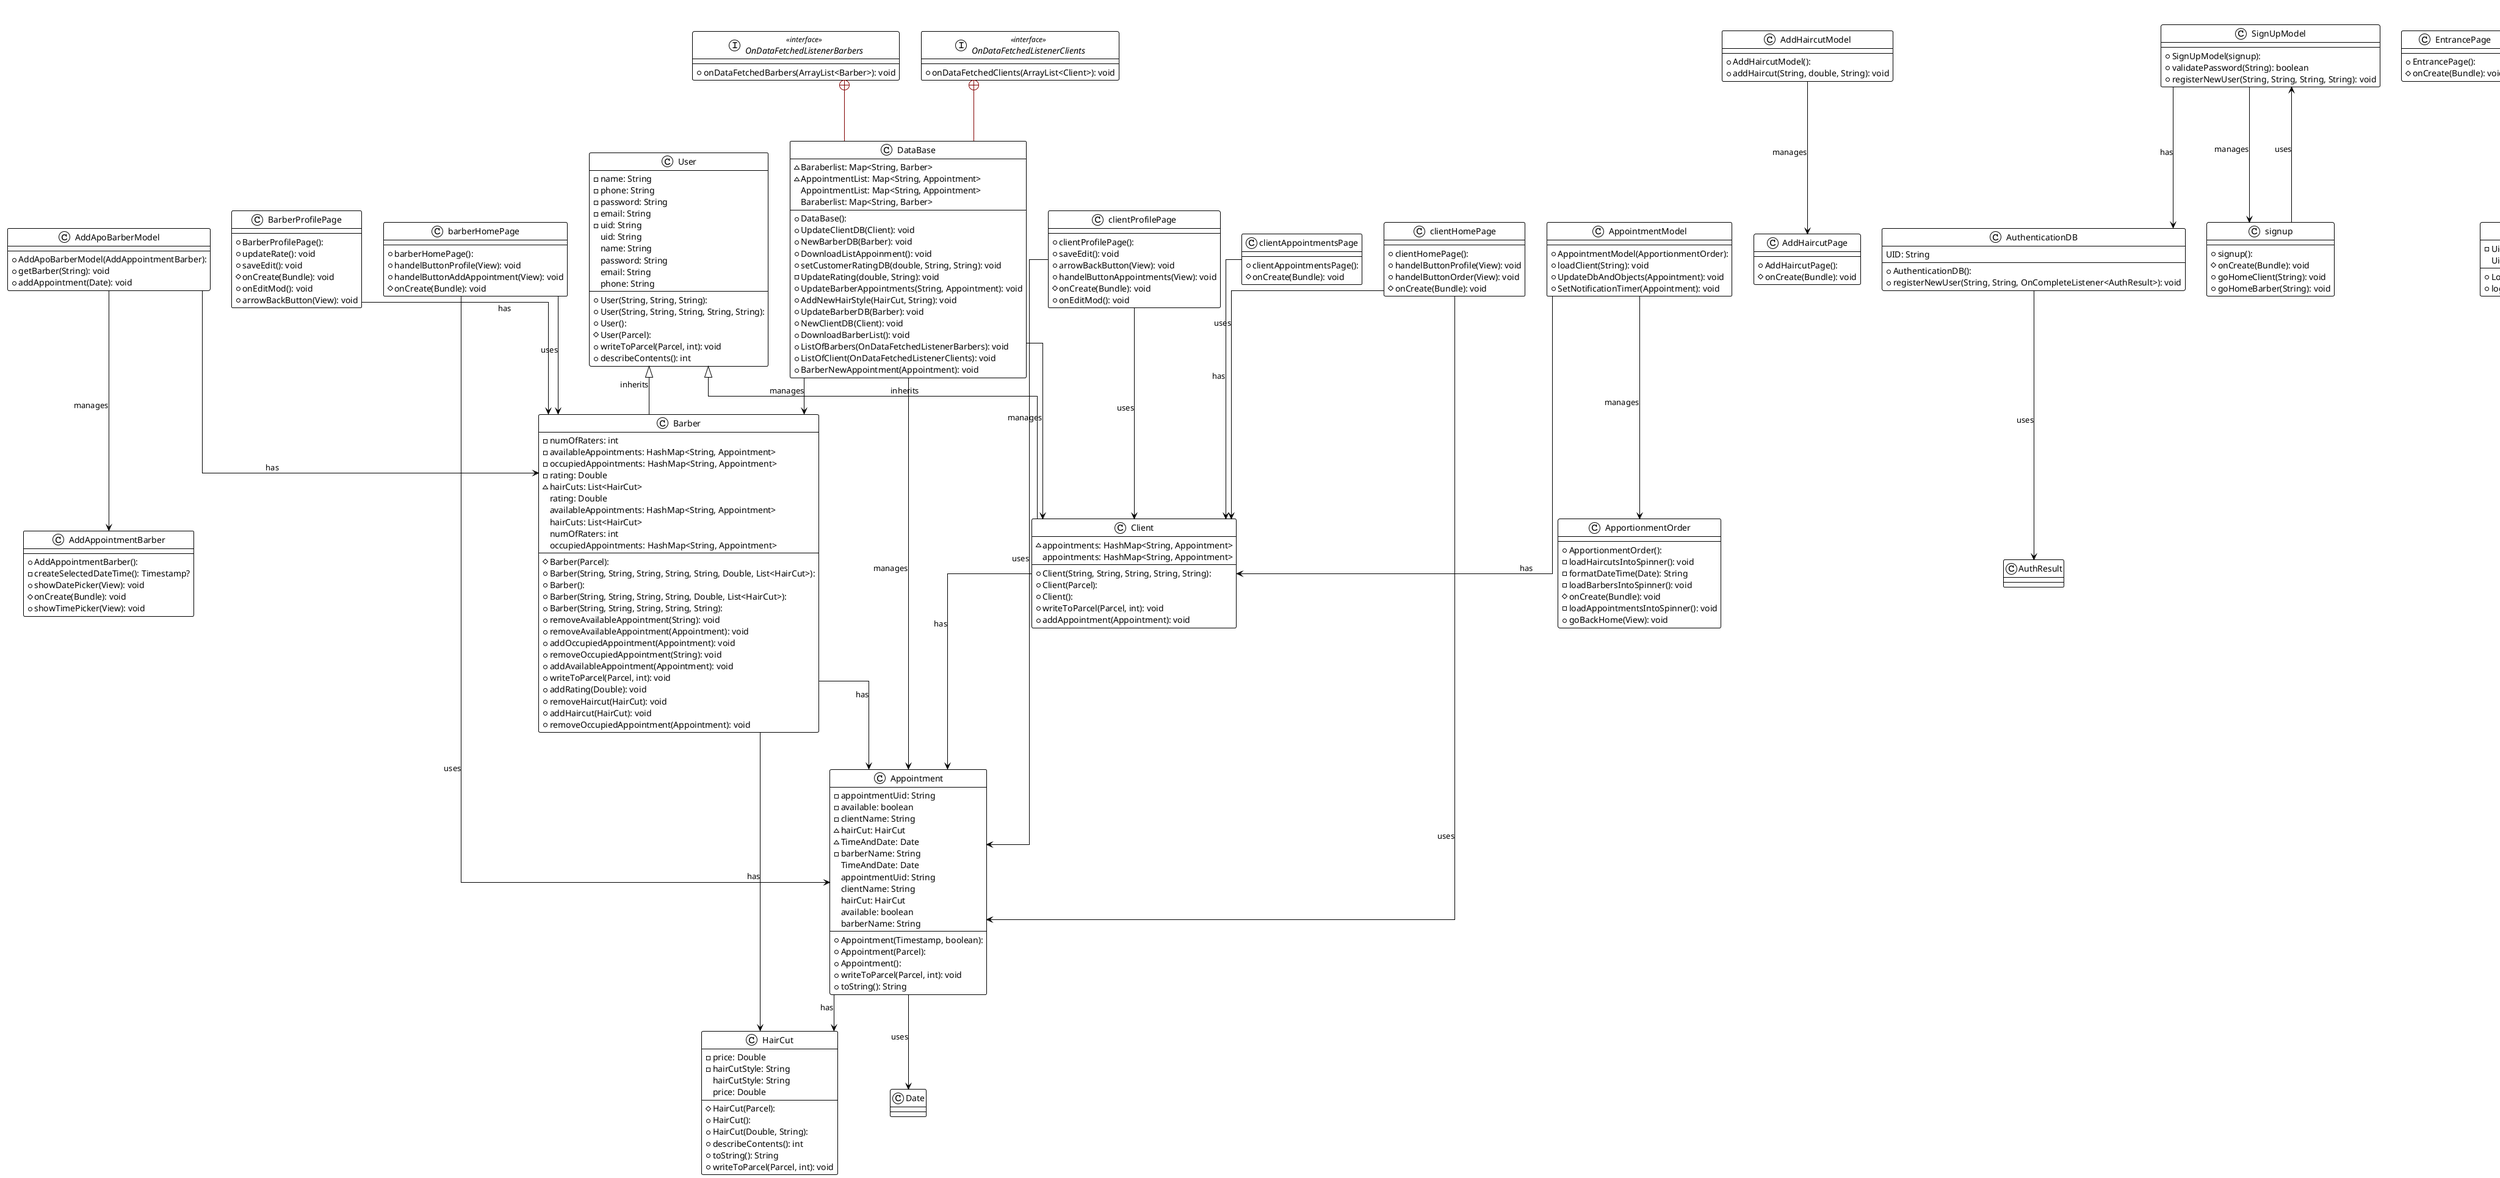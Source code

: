 @startuml

!theme plain
top to bottom direction
skinparam linetype ortho

class AddApoBarberModel {
  + AddApoBarberModel(AddAppointmentBarber):
  + getBarber(String): void
  + addAppointment(Date): void
}
class AddAppointmentBarber {
  + AddAppointmentBarber():
  - createSelectedDateTime(): Timestamp?
  + showDatePicker(View): void
  # onCreate(Bundle): void
  + showTimePicker(View): void
}
class AddHaircutModel {
  + AddHaircutModel():
  + addHaircut(String, double, String): void
}
class AddHaircutPage {
  + AddHaircutPage():
  # onCreate(Bundle): void
}
class Appointment {
  + Appointment(Timestamp, boolean):
  + Appointment(Parcel):
  + Appointment():
  - appointmentUid: String
  - available: boolean
  - clientName: String
  ~ hairCut: HairCut
  ~ TimeAndDate: Date
  - barberName: String
  + writeToParcel(Parcel, int): void
  + toString(): String
   TimeAndDate: Date
   appointmentUid: String
   clientName: String
   hairCut: HairCut
   available: boolean
   barberName: String
}
class AppointmentModel {
  + AppointmentModel(ApportionmentOrder):
  + loadClient(String): void
  + UpdateDbAndObjects(Appointment): void
  + SetNotificationTimer(Appointment): void
}
class ApportionmentOrder {
  + ApportionmentOrder():
  - loadHaircutsIntoSpinner(): void
  - formatDateTime(Date): String
  - loadBarbersIntoSpinner(): void
  # onCreate(Bundle): void
  - loadAppointmentsIntoSpinner(): void
  + goBackHome(View): void
}
class AuthenticationDB {
  + AuthenticationDB():
  + registerNewUser(String, String, OnCompleteListener<AuthResult>): void
   UID: String
}
class Barber {
  # Barber(Parcel):
  + Barber(String, String, String, String, String, Double, List<HairCut>):
  + Barber():
  + Barber(String, String, String, String, Double, List<HairCut>):
  + Barber(String, String, String, String, String):
  - numOfRaters: int
  - availableAppointments: HashMap<String, Appointment>
  - occupiedAppointments: HashMap<String, Appointment>
  - rating: Double
  ~ hairCuts: List<HairCut>
  + removeAvailableAppointment(String): void
  + removeAvailableAppointment(Appointment): void
  + addOccupiedAppointment(Appointment): void
  + removeOccupiedAppointment(String): void
  + addAvailableAppointment(Appointment): void
  + writeToParcel(Parcel, int): void
  + addRating(Double): void
  + removeHaircut(HairCut): void
  + addHaircut(HairCut): void
  + removeOccupiedAppointment(Appointment): void
   rating: Double
   availableAppointments: HashMap<String, Appointment>
   hairCuts: List<HairCut>
   numOfRaters: int
   occupiedAppointments: HashMap<String, Appointment>
}
class BarberProfilePage {
  + BarberProfilePage():
  + updateRate(): void
  + saveEdit(): void
  # onCreate(Bundle): void
  + onEditMod(): void
  + arrowBackButton(View): void
}
class Client {
  + Client(String, String, String, String, String):
  + Client(Parcel):
  + Client():
  ~ appointments: HashMap<String, Appointment>
  + writeToParcel(Parcel, int): void
  + addAppointment(Appointment): void
   appointments: HashMap<String, Appointment>
}
class DataBase {
  + DataBase():
  ~ Baraberlist: Map<String, Barber>
  ~ AppointmentList: Map<String, Appointment>
  + UpdateClientDB(Client): void
  + NewBarberDB(Barber): void
  + DownloadListAppoinment(): void
  + setCustomerRatingDB(double, String, String): void
  - UpdateRating(double, String): void
  + UpdateBarberAppointments(String, Appointment): void
  + AddNewHairStyle(HairCut, String): void
  + UpdateBarberDB(Barber): void
  + NewClientDB(Client): void
  + DownloadBarberList(): void
  + ListOfBarbers(OnDataFetchedListenerBarbers): void
  + ListOfClient(OnDataFetchedListenerClients): void
  + BarberNewAppointment(Appointment): void
   AppointmentList: Map<String, Appointment>
   Baraberlist: Map<String, Barber>
}
class EntrancePage {
  + EntrancePage():
  # onCreate(Bundle): void
}
class HairCut {
  # HairCut(Parcel):
  + HairCut():
  + HairCut(Double, String):
  - price: Double
  - hairCutStyle: String
  + describeContents(): int
  + toString(): String
  + writeToParcel(Parcel, int): void
   hairCutStyle: String
   price: Double
}
class LogInPage {
  + LogInPage():
  + goHomeCustomer(String): void
  + goHomeBarber(String): void
  # onCreate(Bundle): void
}
class LoginModel {
  + LoginModel():
  - Uid: String
  + loginUser(String, String, OnUserLoggedInListener): void
   Uid: String
}
interface OnDataFetchedListenerBarbers << interface >> {
  + onDataFetchedBarbers(ArrayList<Barber>): void
}
interface OnDataFetchedListenerClients << interface >> {
  + onDataFetchedClients(ArrayList<Client>): void
}
interface OnUserLoggedInListener << interface >> {
  + onFailure(String): void
  + onUserLoggedIn(String): void
}
class RateNotificationManager {
  + RateNotificationManager():
  - sendRateNotification(Context, String, String): void
  + createNotificationChannel(Context): void
  + scheduleNotification(Context, String, String, Appointment): void
  - getNotificationBuilder(Context, PendingIntent): Builder
  - getPendingIntent(Context, String, String): PendingIntent
}
class RattingPage {
  + RattingPage():
  # onCreate(Bundle): void
}
class SignUpModel {
  + SignUpModel(signup):
  + validatePassword(String): boolean
  + registerNewUser(String, String, String, String): void
}
class User {
  + User(String, String, String):
  + User(String, String, String, String, String):
  + User():
  # User(Parcel):
  - name: String
  - phone: String
  - password: String
  - email: String
  - uid: String
  + writeToParcel(Parcel, int): void
  + describeContents(): int
   uid: String
   name: String
   password: String
   email: String
   phone: String
}
class barberHomePage {
  + barberHomePage():
  + handelButtonProfile(View): void
  + handelButtonAddAppointment(View): void
  # onCreate(Bundle): void
}
class clientAppointmentsPage {
  + clientAppointmentsPage():
  # onCreate(Bundle): void
}
class clientHomePage {
  + clientHomePage():
  + handelButtonProfile(View): void
  + handelButtonOrder(View): void
  # onCreate(Bundle): void
}
class clientProfilePage {
  + clientProfilePage():
  + saveEdit(): void
  + arrowBackButton(View): void
  + handelButtonAppointments(View): void
  # onCreate(Bundle): void
  + onEditMod(): void
}
class signup {
  + signup():
  # onCreate(Bundle): void
  + goHomeClient(String): void
  + goHomeBarber(String): void
}
Appointment --> HairCut : has
Appointment --> Date : uses
AuthenticationDB --> AuthResult : uses
Barber --> HairCut : has
Barber --> Appointment : has
Client --> Appointment : has
DataBase --> Barber : manages
DataBase --> Client : manages
DataBase --> Appointment : manages
LogInPage --> LoginModel : uses
LoginModel --> OnUserLoggedInListener : has
SignUpModel --> signup : manages
barberHomePage --> Barber : uses
barberHomePage --> Appointment : uses
clientHomePage --> Client : uses
clientHomePage --> Appointment : uses
clientProfilePage --> Client : uses
clientProfilePage --> Appointment : uses
clientAppointmentsPage --> Client : has
signup --> SignUpModel : uses
User <|-- Barber : inherits
User <|-- Client : inherits
AppointmentModel --> ApportionmentOrder : manages
AppointmentModel --> Client: has
LoginModel --> LogInPage : manages
AddApoBarberModel --> AddAppointmentBarber : manages
AddApoBarberModel  --> Barber: has
AddHaircutModel --> AddHaircutPage : manages
SignUpModel --> AuthenticationDB : has
RateNotificationManager --> RattingPage : manages
BarberProfilePage --> Barber : has


OnDataFetchedListenerBarbers  +-[#820000,plain]-  DataBase
OnDataFetchedListenerClients  +-[#820000,plain]-  DataBase
OnUserLoggedInListener        +-[#820000,plain]-  LoginModel
@enduml
